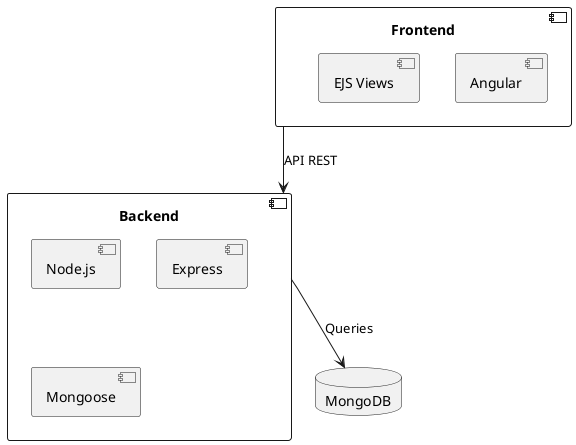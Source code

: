@startuml
component "Frontend" as front {
  [Angular]
  [EJS Views]
}

component "Backend" as back {
  [Node.js]
  [Express]
  [Mongoose]
}

database "MongoDB" as mongo

front --> back : API REST
back --> mongo : Queries
@enduml
